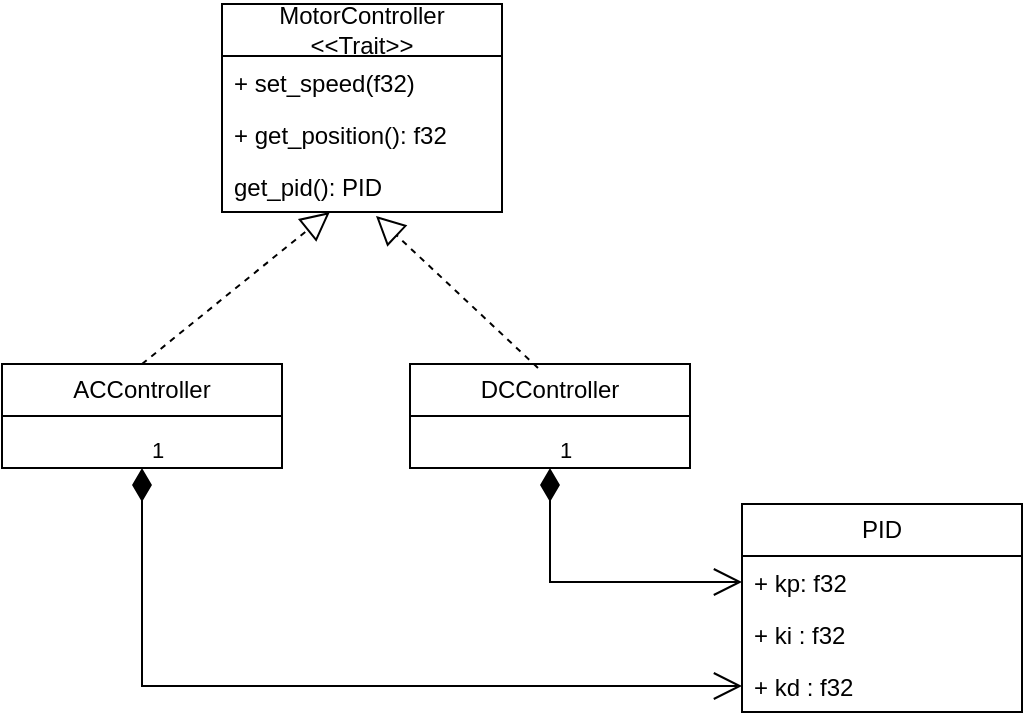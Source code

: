 <mxfile version="24.1.0" type="device">
  <diagram name="Page-1" id="oBSUzZDYfKghdRp7r4N7">
    <mxGraphModel dx="1026" dy="565" grid="1" gridSize="10" guides="1" tooltips="1" connect="1" arrows="1" fold="1" page="1" pageScale="1" pageWidth="827" pageHeight="1169" math="0" shadow="0">
      <root>
        <mxCell id="0" />
        <mxCell id="1" parent="0" />
        <mxCell id="MN2UUemrtieOCTiok5l0-1" value="PID" style="swimlane;fontStyle=0;childLayout=stackLayout;horizontal=1;startSize=26;fillColor=none;horizontalStack=0;resizeParent=1;resizeParentMax=0;resizeLast=0;collapsible=1;marginBottom=0;whiteSpace=wrap;html=1;" vertex="1" parent="1">
          <mxGeometry x="440" y="370" width="140" height="104" as="geometry" />
        </mxCell>
        <mxCell id="MN2UUemrtieOCTiok5l0-2" value="+ kp: f32" style="text;strokeColor=none;fillColor=none;align=left;verticalAlign=top;spacingLeft=4;spacingRight=4;overflow=hidden;rotatable=0;points=[[0,0.5],[1,0.5]];portConstraint=eastwest;whiteSpace=wrap;html=1;" vertex="1" parent="MN2UUemrtieOCTiok5l0-1">
          <mxGeometry y="26" width="140" height="26" as="geometry" />
        </mxCell>
        <mxCell id="MN2UUemrtieOCTiok5l0-3" value="+ ki : f32" style="text;strokeColor=none;fillColor=none;align=left;verticalAlign=top;spacingLeft=4;spacingRight=4;overflow=hidden;rotatable=0;points=[[0,0.5],[1,0.5]];portConstraint=eastwest;whiteSpace=wrap;html=1;" vertex="1" parent="MN2UUemrtieOCTiok5l0-1">
          <mxGeometry y="52" width="140" height="26" as="geometry" />
        </mxCell>
        <mxCell id="MN2UUemrtieOCTiok5l0-4" value="+ kd : f32" style="text;strokeColor=none;fillColor=none;align=left;verticalAlign=top;spacingLeft=4;spacingRight=4;overflow=hidden;rotatable=0;points=[[0,0.5],[1,0.5]];portConstraint=eastwest;whiteSpace=wrap;html=1;" vertex="1" parent="MN2UUemrtieOCTiok5l0-1">
          <mxGeometry y="78" width="140" height="26" as="geometry" />
        </mxCell>
        <mxCell id="MN2UUemrtieOCTiok5l0-5" value="MotorController&lt;div&gt;&amp;lt;&amp;lt;Trait&amp;gt;&amp;gt;&lt;/div&gt;" style="swimlane;fontStyle=0;childLayout=stackLayout;horizontal=1;startSize=26;fillColor=none;horizontalStack=0;resizeParent=1;resizeParentMax=0;resizeLast=0;collapsible=1;marginBottom=0;whiteSpace=wrap;html=1;" vertex="1" parent="1">
          <mxGeometry x="180" y="120" width="140" height="104" as="geometry" />
        </mxCell>
        <mxCell id="MN2UUemrtieOCTiok5l0-6" value="+ set_speed(f32)" style="text;strokeColor=none;fillColor=none;align=left;verticalAlign=top;spacingLeft=4;spacingRight=4;overflow=hidden;rotatable=0;points=[[0,0.5],[1,0.5]];portConstraint=eastwest;whiteSpace=wrap;html=1;" vertex="1" parent="MN2UUemrtieOCTiok5l0-5">
          <mxGeometry y="26" width="140" height="26" as="geometry" />
        </mxCell>
        <mxCell id="MN2UUemrtieOCTiok5l0-7" value="+ get_position(): f32" style="text;strokeColor=none;fillColor=none;align=left;verticalAlign=top;spacingLeft=4;spacingRight=4;overflow=hidden;rotatable=0;points=[[0,0.5],[1,0.5]];portConstraint=eastwest;whiteSpace=wrap;html=1;" vertex="1" parent="MN2UUemrtieOCTiok5l0-5">
          <mxGeometry y="52" width="140" height="26" as="geometry" />
        </mxCell>
        <mxCell id="MN2UUemrtieOCTiok5l0-8" value="get_pid(): PID" style="text;strokeColor=none;fillColor=none;align=left;verticalAlign=top;spacingLeft=4;spacingRight=4;overflow=hidden;rotatable=0;points=[[0,0.5],[1,0.5]];portConstraint=eastwest;whiteSpace=wrap;html=1;" vertex="1" parent="MN2UUemrtieOCTiok5l0-5">
          <mxGeometry y="78" width="140" height="26" as="geometry" />
        </mxCell>
        <mxCell id="MN2UUemrtieOCTiok5l0-13" value="ACController" style="swimlane;fontStyle=0;childLayout=stackLayout;horizontal=1;startSize=26;fillColor=none;horizontalStack=0;resizeParent=1;resizeParentMax=0;resizeLast=0;collapsible=1;marginBottom=0;whiteSpace=wrap;html=1;" vertex="1" parent="1">
          <mxGeometry x="70" y="300" width="140" height="52" as="geometry" />
        </mxCell>
        <mxCell id="MN2UUemrtieOCTiok5l0-17" value="DCController" style="swimlane;fontStyle=0;childLayout=stackLayout;horizontal=1;startSize=26;fillColor=none;horizontalStack=0;resizeParent=1;resizeParentMax=0;resizeLast=0;collapsible=1;marginBottom=0;whiteSpace=wrap;html=1;" vertex="1" parent="1">
          <mxGeometry x="274" y="300" width="140" height="52" as="geometry" />
        </mxCell>
        <mxCell id="MN2UUemrtieOCTiok5l0-19" value="" style="endArrow=block;dashed=1;endFill=0;endSize=12;html=1;rounded=0;exitX=0.5;exitY=0;exitDx=0;exitDy=0;" edge="1" parent="1" source="MN2UUemrtieOCTiok5l0-13" target="MN2UUemrtieOCTiok5l0-8">
          <mxGeometry width="160" relative="1" as="geometry">
            <mxPoint x="140" y="420" as="sourcePoint" />
            <mxPoint x="300" y="420" as="targetPoint" />
          </mxGeometry>
        </mxCell>
        <mxCell id="MN2UUemrtieOCTiok5l0-20" value="" style="endArrow=block;dashed=1;endFill=0;endSize=12;html=1;rounded=0;exitX=0.457;exitY=0.038;exitDx=0;exitDy=0;entryX=0.55;entryY=1.077;entryDx=0;entryDy=0;entryPerimeter=0;exitPerimeter=0;" edge="1" parent="1" source="MN2UUemrtieOCTiok5l0-17" target="MN2UUemrtieOCTiok5l0-8">
          <mxGeometry width="160" relative="1" as="geometry">
            <mxPoint x="150" y="310" as="sourcePoint" />
            <mxPoint x="244" y="234" as="targetPoint" />
          </mxGeometry>
        </mxCell>
        <mxCell id="MN2UUemrtieOCTiok5l0-21" value="1" style="endArrow=open;html=1;endSize=12;startArrow=diamondThin;startSize=14;startFill=1;edgeStyle=orthogonalEdgeStyle;align=left;verticalAlign=bottom;rounded=0;exitX=0.5;exitY=1;exitDx=0;exitDy=0;entryX=0;entryY=0.5;entryDx=0;entryDy=0;" edge="1" parent="1" source="MN2UUemrtieOCTiok5l0-13" target="MN2UUemrtieOCTiok5l0-4">
          <mxGeometry x="-1" y="3" relative="1" as="geometry">
            <mxPoint x="250" y="450" as="sourcePoint" />
            <mxPoint x="410" y="450" as="targetPoint" />
          </mxGeometry>
        </mxCell>
        <mxCell id="MN2UUemrtieOCTiok5l0-22" value="1" style="endArrow=open;html=1;endSize=12;startArrow=diamondThin;startSize=14;startFill=1;edgeStyle=orthogonalEdgeStyle;align=left;verticalAlign=bottom;rounded=0;exitX=0.5;exitY=1;exitDx=0;exitDy=0;entryX=0;entryY=0.5;entryDx=0;entryDy=0;" edge="1" parent="1" source="MN2UUemrtieOCTiok5l0-17" target="MN2UUemrtieOCTiok5l0-2">
          <mxGeometry x="-1" y="3" relative="1" as="geometry">
            <mxPoint x="150" y="362" as="sourcePoint" />
            <mxPoint x="450" y="471" as="targetPoint" />
          </mxGeometry>
        </mxCell>
      </root>
    </mxGraphModel>
  </diagram>
</mxfile>
